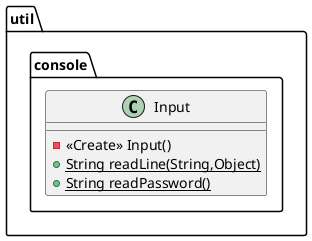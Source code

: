 @startuml
class util.console.Input {
- <<Create>> Input()
+ {static} String readLine(String,Object)
+ {static} String readPassword()
}
@enduml